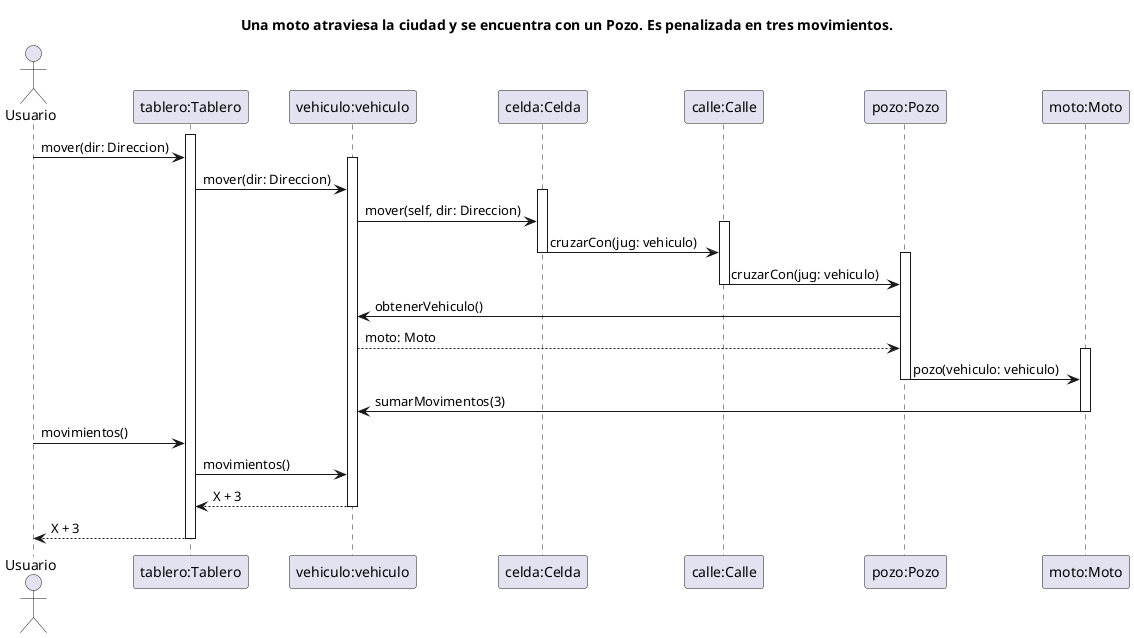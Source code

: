 @startuml SecuenciaUnaMotoCruzaUnPozoYEsPenalizado
' Caso de uso 
' Una moto atraviesa la ciudad y se encuentra con un Pozo. Es penalizada en tres movimientos.

title Una moto atraviesa la ciudad y se encuentra con un Pozo. Es penalizada en tres movimientos.

Actor Usuario as user
participant "tablero:Tablero" as tablero
participant "vehiculo:vehiculo" as vehiculo
participant "celda:Celda" as celda
participant "calle:Calle" as calle
participant "pozo:Pozo" as pozo
participant "moto:Moto" as moto

activate tablero

user -> tablero: mover(dir: Direccion)

activate vehiculo

tablero -> vehiculo: mover(dir: Direccion)

activate celda

vehiculo -> celda: mover(self, dir: Direccion)

activate calle

celda -> calle: cruzarCon(jug: vehiculo)

deactivate celda
activate pozo

calle -> pozo: cruzarCon(jug: vehiculo)
deactivate calle
pozo -> vehiculo: obtenerVehiculo()

vehiculo --> pozo: moto: Moto

activate moto

pozo -> moto: pozo(vehiculo: vehiculo)

deactivate pozo

moto -> vehiculo: sumarMovimentos(3)

deactivate moto
deactivate calle
deactivate celda

user -> tablero: movimientos()
tablero -> vehiculo: movimientos()
vehiculo --> tablero: X + 3

deactivate vehiculo

tablero --> user: X + 3

deactivate tablero

@enduml

